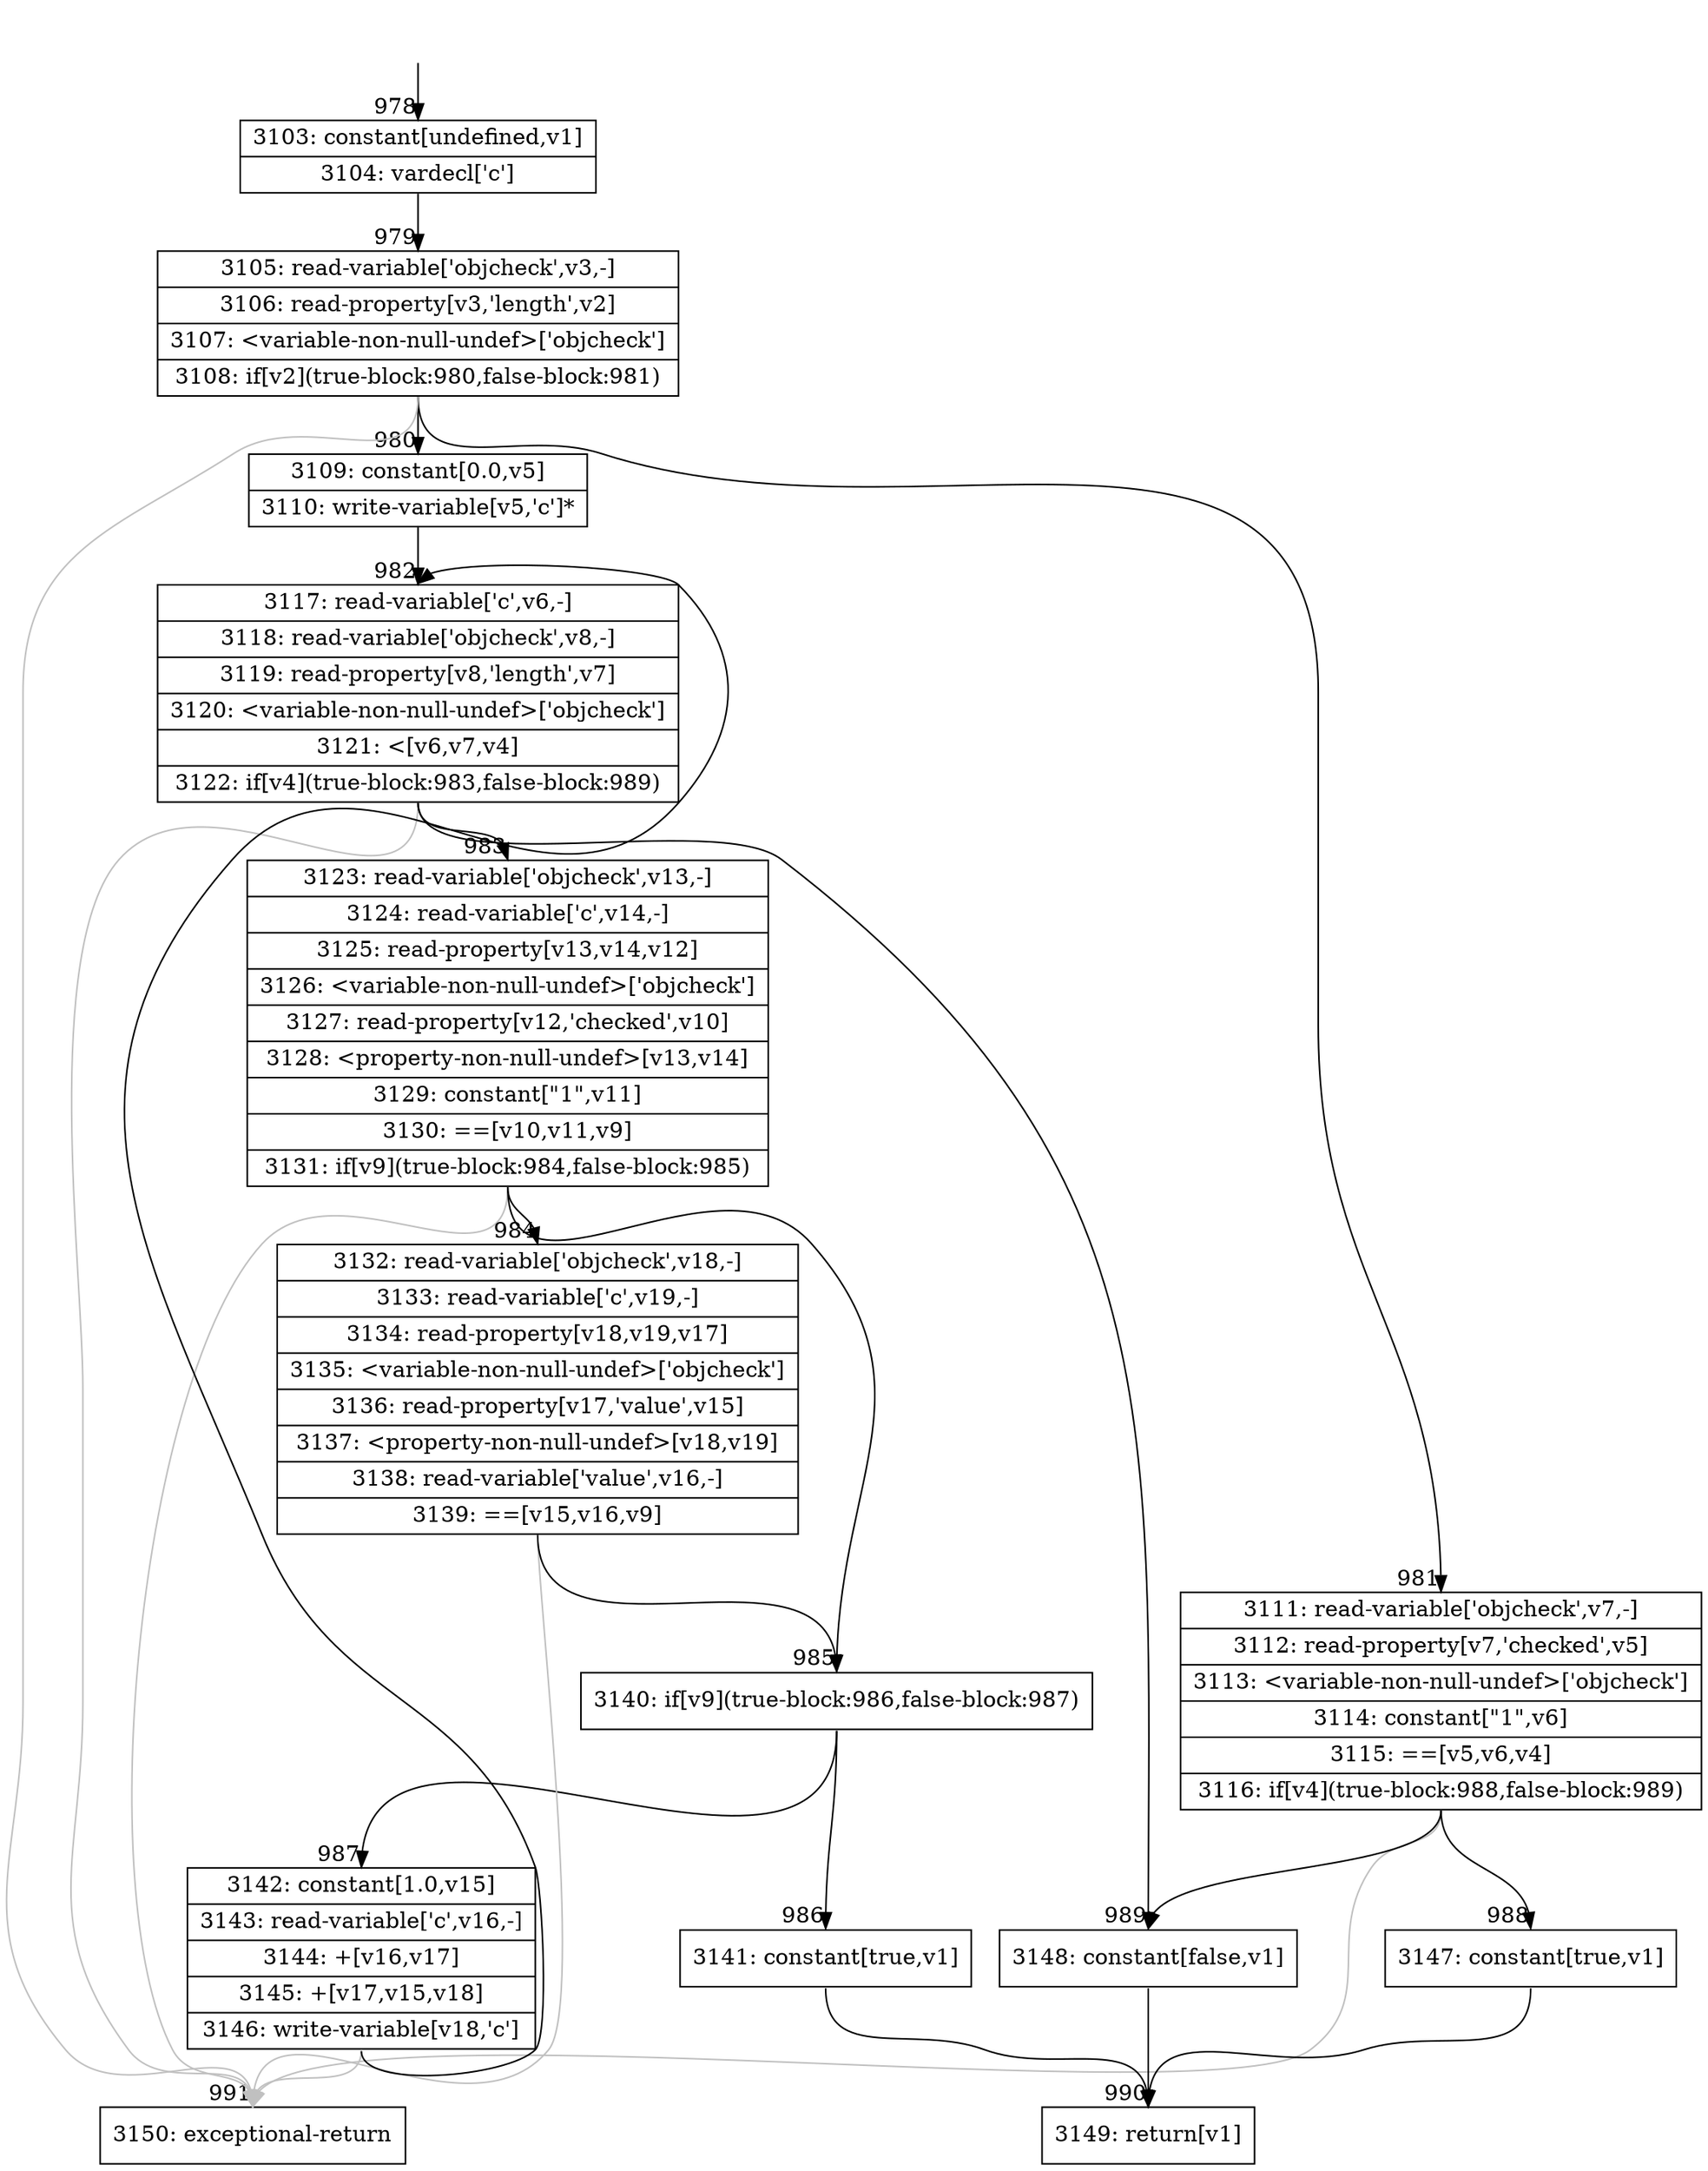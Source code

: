 digraph {
rankdir="TD"
BB_entry61[shape=none,label=""];
BB_entry61 -> BB978 [tailport=s, headport=n, headlabel="    978"]
BB978 [shape=record label="{3103: constant[undefined,v1]|3104: vardecl['c']}" ] 
BB978 -> BB979 [tailport=s, headport=n, headlabel="      979"]
BB979 [shape=record label="{3105: read-variable['objcheck',v3,-]|3106: read-property[v3,'length',v2]|3107: \<variable-non-null-undef\>['objcheck']|3108: if[v2](true-block:980,false-block:981)}" ] 
BB979 -> BB980 [tailport=s, headport=n, headlabel="      980"]
BB979 -> BB981 [tailport=s, headport=n, headlabel="      981"]
BB979 -> BB991 [tailport=s, headport=n, color=gray, headlabel="      991"]
BB980 [shape=record label="{3109: constant[0.0,v5]|3110: write-variable[v5,'c']*}" ] 
BB980 -> BB982 [tailport=s, headport=n, headlabel="      982"]
BB981 [shape=record label="{3111: read-variable['objcheck',v7,-]|3112: read-property[v7,'checked',v5]|3113: \<variable-non-null-undef\>['objcheck']|3114: constant[\"1\",v6]|3115: ==[v5,v6,v4]|3116: if[v4](true-block:988,false-block:989)}" ] 
BB981 -> BB988 [tailport=s, headport=n, headlabel="      988"]
BB981 -> BB989 [tailport=s, headport=n, headlabel="      989"]
BB981 -> BB991 [tailport=s, headport=n, color=gray]
BB982 [shape=record label="{3117: read-variable['c',v6,-]|3118: read-variable['objcheck',v8,-]|3119: read-property[v8,'length',v7]|3120: \<variable-non-null-undef\>['objcheck']|3121: \<[v6,v7,v4]|3122: if[v4](true-block:983,false-block:989)}" ] 
BB982 -> BB983 [tailport=s, headport=n, headlabel="      983"]
BB982 -> BB989 [tailport=s, headport=n]
BB982 -> BB991 [tailport=s, headport=n, color=gray]
BB983 [shape=record label="{3123: read-variable['objcheck',v13,-]|3124: read-variable['c',v14,-]|3125: read-property[v13,v14,v12]|3126: \<variable-non-null-undef\>['objcheck']|3127: read-property[v12,'checked',v10]|3128: \<property-non-null-undef\>[v13,v14]|3129: constant[\"1\",v11]|3130: ==[v10,v11,v9]|3131: if[v9](true-block:984,false-block:985)}" ] 
BB983 -> BB985 [tailport=s, headport=n, headlabel="      985"]
BB983 -> BB984 [tailport=s, headport=n, headlabel="      984"]
BB983 -> BB991 [tailport=s, headport=n, color=gray]
BB984 [shape=record label="{3132: read-variable['objcheck',v18,-]|3133: read-variable['c',v19,-]|3134: read-property[v18,v19,v17]|3135: \<variable-non-null-undef\>['objcheck']|3136: read-property[v17,'value',v15]|3137: \<property-non-null-undef\>[v18,v19]|3138: read-variable['value',v16,-]|3139: ==[v15,v16,v9]}" ] 
BB984 -> BB985 [tailport=s, headport=n]
BB984 -> BB991 [tailport=s, headport=n, color=gray]
BB985 [shape=record label="{3140: if[v9](true-block:986,false-block:987)}" ] 
BB985 -> BB986 [tailport=s, headport=n, headlabel="      986"]
BB985 -> BB987 [tailport=s, headport=n, headlabel="      987"]
BB986 [shape=record label="{3141: constant[true,v1]}" ] 
BB986 -> BB990 [tailport=s, headport=n, headlabel="      990"]
BB987 [shape=record label="{3142: constant[1.0,v15]|3143: read-variable['c',v16,-]|3144: +[v16,v17]|3145: +[v17,v15,v18]|3146: write-variable[v18,'c']}" ] 
BB987 -> BB982 [tailport=s, headport=n]
BB987 -> BB991 [tailport=s, headport=n, color=gray]
BB988 [shape=record label="{3147: constant[true,v1]}" ] 
BB988 -> BB990 [tailport=s, headport=n]
BB989 [shape=record label="{3148: constant[false,v1]}" ] 
BB989 -> BB990 [tailport=s, headport=n]
BB990 [shape=record label="{3149: return[v1]}" ] 
BB991 [shape=record label="{3150: exceptional-return}" ] 
//#$~ 1259
}

